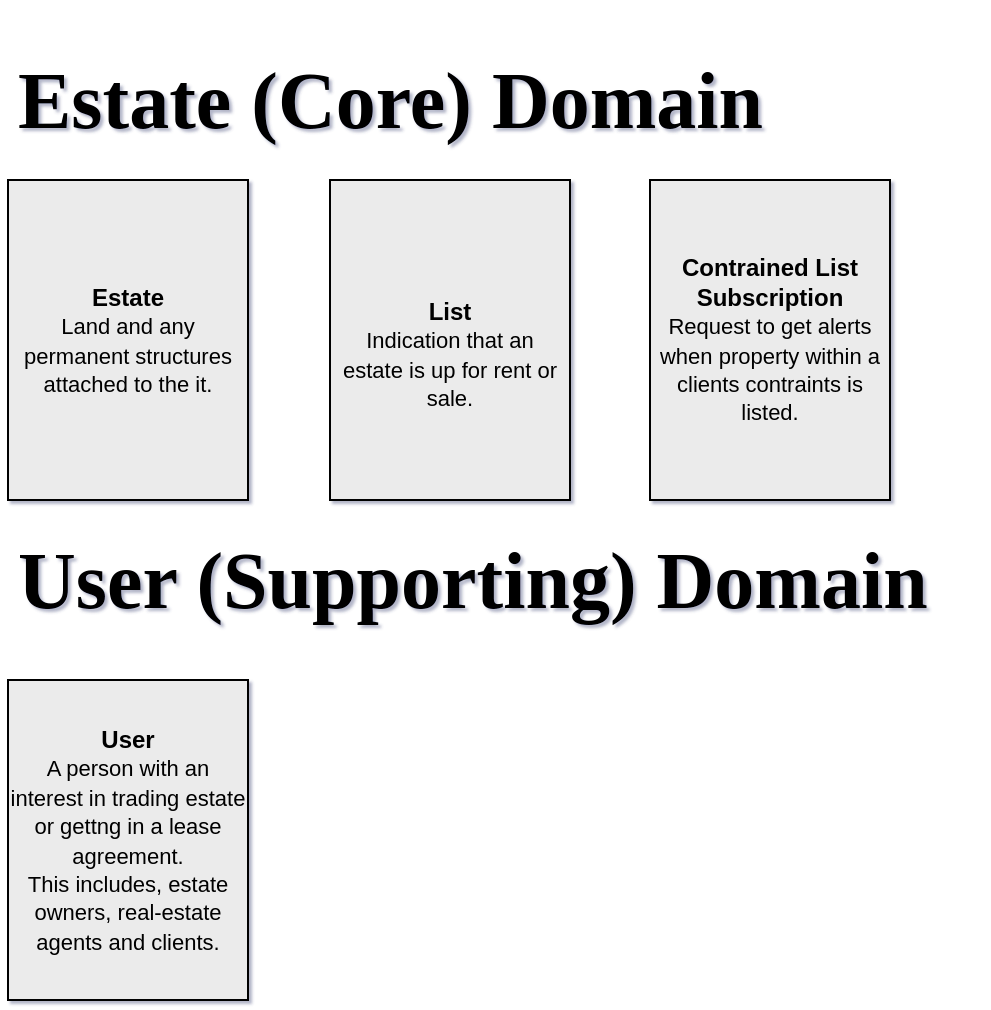 <mxfile version="20.8.10" type="device"><diagram name="Page-1" id="nqBFZH9pYd5dQU-yoDV2"><mxGraphModel dx="1036" dy="614" grid="1" gridSize="10" guides="1" tooltips="1" connect="1" arrows="1" fold="1" page="1" pageScale="1" pageWidth="850" pageHeight="1100" background="none" math="0" shadow="1"><root><mxCell id="0"/><mxCell id="1" parent="0"/><mxCell id="CuHeNcUSEfYhTejVgkLS-1" value="&lt;h3&gt;&lt;/h3&gt;&lt;font style=&quot;&quot;&gt;&lt;b&gt;List&lt;br&gt;&lt;/b&gt;&lt;/font&gt;&lt;span style=&quot;font-size: 11px;&quot;&gt;&amp;nbsp;Indication that an&amp;nbsp; estate is up for rent or sale.&lt;/span&gt;" style="rounded=0;whiteSpace=wrap;html=1;align=center;fillColor=#EBEBEB;" parent="1" vertex="1"><mxGeometry x="200" y="120" width="120" height="160" as="geometry"/></mxCell><mxCell id="V8PCsZh2sfmkTJB1EP9i-2" value="&lt;font style=&quot;&quot;&gt;&lt;b&gt;Estate&lt;br&gt;&lt;/b&gt;&lt;/font&gt;&lt;font style=&quot;font-size: 11px;&quot;&gt;Land and any permanent structures attached to the it.&lt;/font&gt;" style="rounded=0;whiteSpace=wrap;html=1;fillColor=#EBEBEB;align=center;" parent="1" vertex="1"><mxGeometry x="39" y="120" width="120" height="160" as="geometry"/></mxCell><mxCell id="V8PCsZh2sfmkTJB1EP9i-3" value="&lt;font style=&quot;&quot;&gt;&lt;b&gt;Contrained List Subscription&lt;br&gt;&lt;/b&gt;&lt;/font&gt;&lt;font style=&quot;font-size: 11px;&quot;&gt;Request to get alerts when property within a clients contraints is listed.&lt;/font&gt;" style="rounded=0;whiteSpace=wrap;html=1;fillColor=#EBEBEB;" parent="1" vertex="1"><mxGeometry x="360" y="120" width="120" height="160" as="geometry"/></mxCell><mxCell id="V8PCsZh2sfmkTJB1EP9i-4" value="&lt;b&gt;User&lt;br&gt;&lt;/b&gt;&lt;span style=&quot;font-size: 11px;&quot;&gt;A person with an interest in trading estate or gettng in a lease agreement.&lt;br&gt;This includes, estate owners, real-estate agents and clients.&lt;br&gt;&lt;/span&gt;" style="rounded=0;whiteSpace=wrap;html=1;fillColor=#EBEBEB;" parent="1" vertex="1"><mxGeometry x="39" y="370" width="120" height="160" as="geometry"/></mxCell><mxCell id="V8PCsZh2sfmkTJB1EP9i-9" value="&lt;h1&gt;&lt;font face=&quot;Garamond&quot;&gt;Estate (Core) Domain&lt;/font&gt;&lt;/h1&gt;" style="text;html=1;strokeColor=none;fillColor=none;spacing=5;spacingTop=-20;whiteSpace=wrap;overflow=hidden;rounded=0;fontSize=20;fontFamily=Architects Daughter;perimeterSpacing=0;glass=0;shadow=0;" parent="1" vertex="1"><mxGeometry x="39" y="40" width="481" height="80" as="geometry"/></mxCell><mxCell id="V8PCsZh2sfmkTJB1EP9i-20" value="&lt;h1&gt;&lt;font face=&quot;Garamond&quot;&gt;User (Supporting) Domain&lt;/font&gt;&lt;/h1&gt;" style="text;html=1;strokeColor=none;fillColor=none;spacing=5;spacingTop=-20;whiteSpace=wrap;overflow=hidden;rounded=1;fontSize=20;fontFamily=Architects Daughter;perimeterSpacing=0;glass=1;shadow=1;" parent="1" vertex="1"><mxGeometry x="39" y="280" width="481" height="80" as="geometry"/></mxCell></root></mxGraphModel></diagram></mxfile>